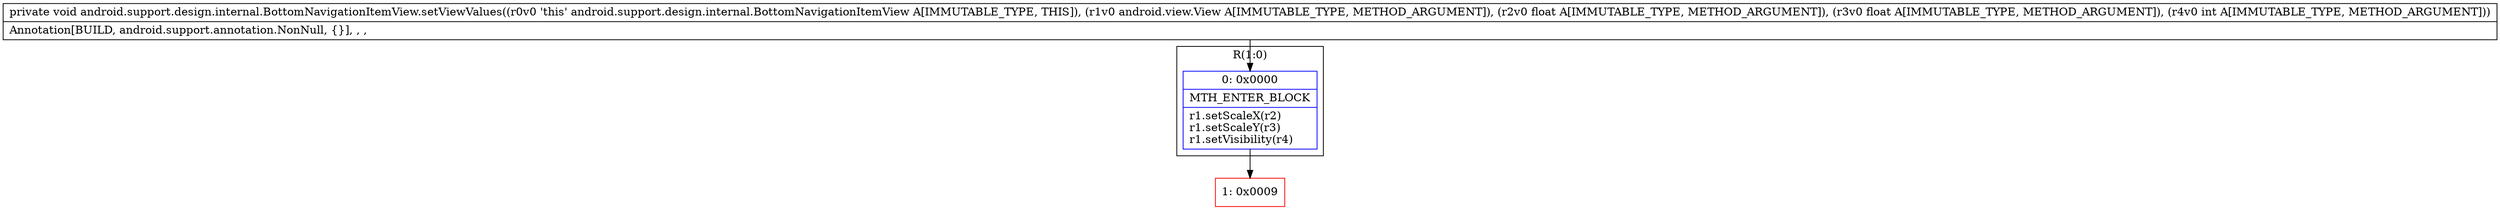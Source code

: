 digraph "CFG forandroid.support.design.internal.BottomNavigationItemView.setViewValues(Landroid\/view\/View;FFI)V" {
subgraph cluster_Region_496258562 {
label = "R(1:0)";
node [shape=record,color=blue];
Node_0 [shape=record,label="{0\:\ 0x0000|MTH_ENTER_BLOCK\l|r1.setScaleX(r2)\lr1.setScaleY(r3)\lr1.setVisibility(r4)\l}"];
}
Node_1 [shape=record,color=red,label="{1\:\ 0x0009}"];
MethodNode[shape=record,label="{private void android.support.design.internal.BottomNavigationItemView.setViewValues((r0v0 'this' android.support.design.internal.BottomNavigationItemView A[IMMUTABLE_TYPE, THIS]), (r1v0 android.view.View A[IMMUTABLE_TYPE, METHOD_ARGUMENT]), (r2v0 float A[IMMUTABLE_TYPE, METHOD_ARGUMENT]), (r3v0 float A[IMMUTABLE_TYPE, METHOD_ARGUMENT]), (r4v0 int A[IMMUTABLE_TYPE, METHOD_ARGUMENT]))  | Annotation[BUILD, android.support.annotation.NonNull, \{\}], , , \l}"];
MethodNode -> Node_0;
Node_0 -> Node_1;
}

